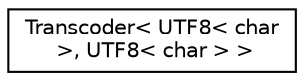 digraph "Graphical Class Hierarchy"
{
  edge [fontname="Helvetica",fontsize="10",labelfontname="Helvetica",labelfontsize="10"];
  node [fontname="Helvetica",fontsize="10",shape=record];
  rankdir="LR";
  Node0 [label="Transcoder\< UTF8\< char\l \>, UTF8\< char \> \>",height=0.2,width=0.4,color="black", fillcolor="white", style="filled",URL="$structTranscoder.html"];
}
